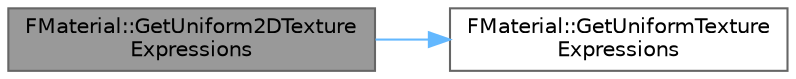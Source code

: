 digraph "FMaterial::GetUniform2DTextureExpressions"
{
 // INTERACTIVE_SVG=YES
 // LATEX_PDF_SIZE
  bgcolor="transparent";
  edge [fontname=Helvetica,fontsize=10,labelfontname=Helvetica,labelfontsize=10];
  node [fontname=Helvetica,fontsize=10,shape=box,height=0.2,width=0.4];
  rankdir="LR";
  Node1 [id="Node000001",label="FMaterial::GetUniform2DTexture\lExpressions",height=0.2,width=0.4,color="gray40", fillcolor="grey60", style="filled", fontcolor="black",tooltip=" "];
  Node1 -> Node2 [id="edge1_Node000001_Node000002",color="steelblue1",style="solid",tooltip=" "];
  Node2 [id="Node000002",label="FMaterial::GetUniformTexture\lExpressions",height=0.2,width=0.4,color="grey40", fillcolor="white", style="filled",URL="$db/d78/classFMaterial.html#a09ca0fca3983151b0a5c55b7ec512ad3",tooltip=" "];
}
